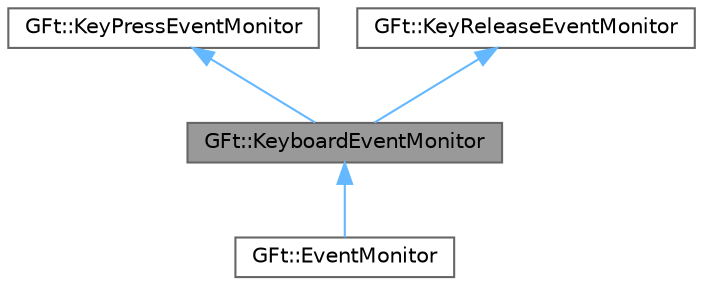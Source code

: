digraph "GFt::KeyboardEventMonitor"
{
 // LATEX_PDF_SIZE
  bgcolor="transparent";
  edge [fontname=Helvetica,fontsize=10,labelfontname=Helvetica,labelfontsize=10];
  node [fontname=Helvetica,fontsize=10,shape=box,height=0.2,width=0.4];
  Node1 [id="Node000001",label="GFt::KeyboardEventMonitor",height=0.2,width=0.4,color="gray40", fillcolor="grey60", style="filled", fontcolor="black",tooltip="键盘事件监视器接口类"];
  Node2 -> Node1 [id="edge1_Node000001_Node000002",dir="back",color="steelblue1",style="solid",tooltip=" "];
  Node2 [id="Node000002",label="GFt::KeyPressEventMonitor",height=0.2,width=0.4,color="gray40", fillcolor="white", style="filled",URL="$class_g_ft_1_1_key_press_event_monitor.html",tooltip="键盘按下事件监视器接口类"];
  Node3 -> Node1 [id="edge2_Node000001_Node000003",dir="back",color="steelblue1",style="solid",tooltip=" "];
  Node3 [id="Node000003",label="GFt::KeyReleaseEventMonitor",height=0.2,width=0.4,color="gray40", fillcolor="white", style="filled",URL="$class_g_ft_1_1_key_release_event_monitor.html",tooltip="键盘释放事件监视器接口类"];
  Node1 -> Node4 [id="edge3_Node000001_Node000004",dir="back",color="steelblue1",style="solid",tooltip=" "];
  Node4 [id="Node000004",label="GFt::EventMonitor",height=0.2,width=0.4,color="gray40", fillcolor="white", style="filled",URL="$class_g_ft_1_1_event_monitor.html",tooltip="事件监视器接口类"];
}

